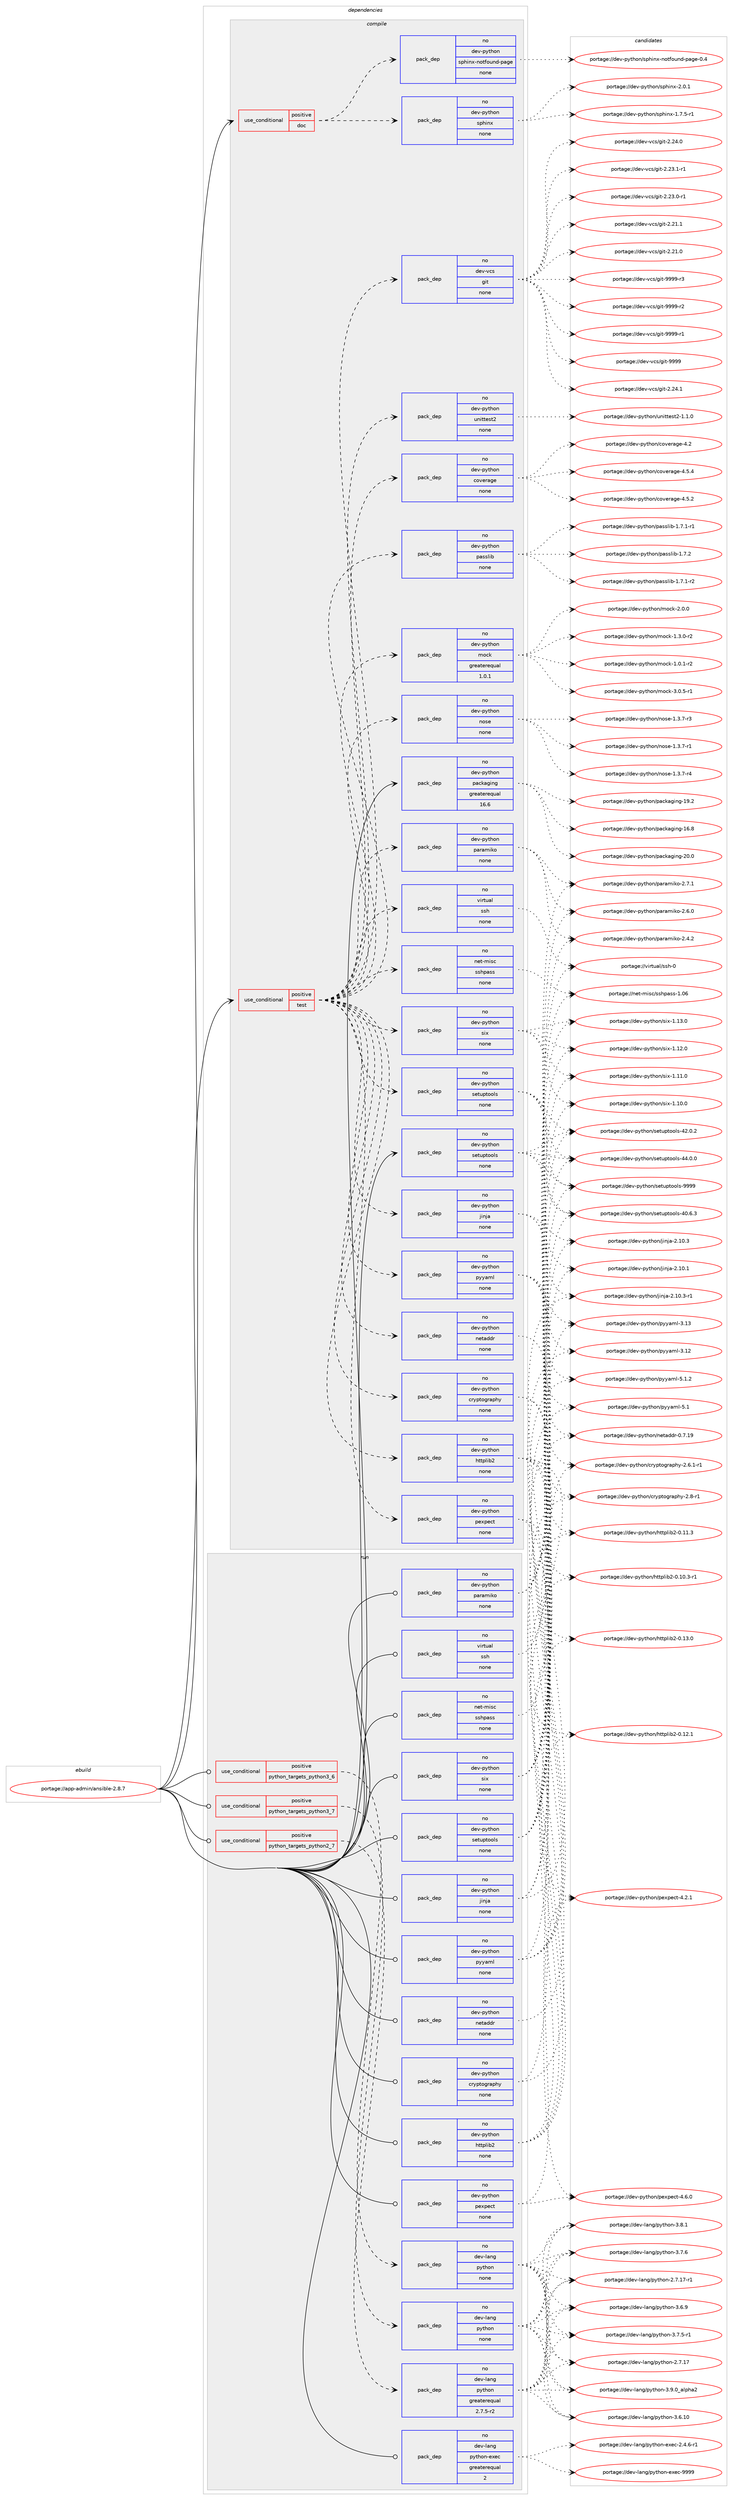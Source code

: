 digraph prolog {

# *************
# Graph options
# *************

newrank=true;
concentrate=true;
compound=true;
graph [rankdir=LR,fontname=Helvetica,fontsize=10,ranksep=1.5];#, ranksep=2.5, nodesep=0.2];
edge  [arrowhead=vee];
node  [fontname=Helvetica,fontsize=10];

# **********
# The ebuild
# **********

subgraph cluster_leftcol {
color=gray;
label=<<i>ebuild</i>>;
id [label="portage://app-admin/ansible-2.8.7", color=red, width=4, href="../app-admin/ansible-2.8.7.svg"];
}

# ****************
# The dependencies
# ****************

subgraph cluster_midcol {
color=gray;
label=<<i>dependencies</i>>;
subgraph cluster_compile {
fillcolor="#eeeeee";
style=filled;
label=<<i>compile</i>>;
subgraph cond155696 {
dependency658340 [label=<<TABLE BORDER="0" CELLBORDER="1" CELLSPACING="0" CELLPADDING="4"><TR><TD ROWSPAN="3" CELLPADDING="10">use_conditional</TD></TR><TR><TD>positive</TD></TR><TR><TD>doc</TD></TR></TABLE>>, shape=none, color=red];
subgraph pack493858 {
dependency658341 [label=<<TABLE BORDER="0" CELLBORDER="1" CELLSPACING="0" CELLPADDING="4" WIDTH="220"><TR><TD ROWSPAN="6" CELLPADDING="30">pack_dep</TD></TR><TR><TD WIDTH="110">no</TD></TR><TR><TD>dev-python</TD></TR><TR><TD>sphinx</TD></TR><TR><TD>none</TD></TR><TR><TD></TD></TR></TABLE>>, shape=none, color=blue];
}
dependency658340:e -> dependency658341:w [weight=20,style="dashed",arrowhead="vee"];
subgraph pack493859 {
dependency658342 [label=<<TABLE BORDER="0" CELLBORDER="1" CELLSPACING="0" CELLPADDING="4" WIDTH="220"><TR><TD ROWSPAN="6" CELLPADDING="30">pack_dep</TD></TR><TR><TD WIDTH="110">no</TD></TR><TR><TD>dev-python</TD></TR><TR><TD>sphinx-notfound-page</TD></TR><TR><TD>none</TD></TR><TR><TD></TD></TR></TABLE>>, shape=none, color=blue];
}
dependency658340:e -> dependency658342:w [weight=20,style="dashed",arrowhead="vee"];
}
id:e -> dependency658340:w [weight=20,style="solid",arrowhead="vee"];
subgraph cond155697 {
dependency658343 [label=<<TABLE BORDER="0" CELLBORDER="1" CELLSPACING="0" CELLPADDING="4"><TR><TD ROWSPAN="3" CELLPADDING="10">use_conditional</TD></TR><TR><TD>positive</TD></TR><TR><TD>test</TD></TR></TABLE>>, shape=none, color=red];
subgraph pack493860 {
dependency658344 [label=<<TABLE BORDER="0" CELLBORDER="1" CELLSPACING="0" CELLPADDING="4" WIDTH="220"><TR><TD ROWSPAN="6" CELLPADDING="30">pack_dep</TD></TR><TR><TD WIDTH="110">no</TD></TR><TR><TD>dev-python</TD></TR><TR><TD>paramiko</TD></TR><TR><TD>none</TD></TR><TR><TD></TD></TR></TABLE>>, shape=none, color=blue];
}
dependency658343:e -> dependency658344:w [weight=20,style="dashed",arrowhead="vee"];
subgraph pack493861 {
dependency658345 [label=<<TABLE BORDER="0" CELLBORDER="1" CELLSPACING="0" CELLPADDING="4" WIDTH="220"><TR><TD ROWSPAN="6" CELLPADDING="30">pack_dep</TD></TR><TR><TD WIDTH="110">no</TD></TR><TR><TD>dev-python</TD></TR><TR><TD>jinja</TD></TR><TR><TD>none</TD></TR><TR><TD></TD></TR></TABLE>>, shape=none, color=blue];
}
dependency658343:e -> dependency658345:w [weight=20,style="dashed",arrowhead="vee"];
subgraph pack493862 {
dependency658346 [label=<<TABLE BORDER="0" CELLBORDER="1" CELLSPACING="0" CELLPADDING="4" WIDTH="220"><TR><TD ROWSPAN="6" CELLPADDING="30">pack_dep</TD></TR><TR><TD WIDTH="110">no</TD></TR><TR><TD>dev-python</TD></TR><TR><TD>pyyaml</TD></TR><TR><TD>none</TD></TR><TR><TD></TD></TR></TABLE>>, shape=none, color=blue];
}
dependency658343:e -> dependency658346:w [weight=20,style="dashed",arrowhead="vee"];
subgraph pack493863 {
dependency658347 [label=<<TABLE BORDER="0" CELLBORDER="1" CELLSPACING="0" CELLPADDING="4" WIDTH="220"><TR><TD ROWSPAN="6" CELLPADDING="30">pack_dep</TD></TR><TR><TD WIDTH="110">no</TD></TR><TR><TD>dev-python</TD></TR><TR><TD>setuptools</TD></TR><TR><TD>none</TD></TR><TR><TD></TD></TR></TABLE>>, shape=none, color=blue];
}
dependency658343:e -> dependency658347:w [weight=20,style="dashed",arrowhead="vee"];
subgraph pack493864 {
dependency658348 [label=<<TABLE BORDER="0" CELLBORDER="1" CELLSPACING="0" CELLPADDING="4" WIDTH="220"><TR><TD ROWSPAN="6" CELLPADDING="30">pack_dep</TD></TR><TR><TD WIDTH="110">no</TD></TR><TR><TD>dev-python</TD></TR><TR><TD>cryptography</TD></TR><TR><TD>none</TD></TR><TR><TD></TD></TR></TABLE>>, shape=none, color=blue];
}
dependency658343:e -> dependency658348:w [weight=20,style="dashed",arrowhead="vee"];
subgraph pack493865 {
dependency658349 [label=<<TABLE BORDER="0" CELLBORDER="1" CELLSPACING="0" CELLPADDING="4" WIDTH="220"><TR><TD ROWSPAN="6" CELLPADDING="30">pack_dep</TD></TR><TR><TD WIDTH="110">no</TD></TR><TR><TD>dev-python</TD></TR><TR><TD>httplib2</TD></TR><TR><TD>none</TD></TR><TR><TD></TD></TR></TABLE>>, shape=none, color=blue];
}
dependency658343:e -> dependency658349:w [weight=20,style="dashed",arrowhead="vee"];
subgraph pack493866 {
dependency658350 [label=<<TABLE BORDER="0" CELLBORDER="1" CELLSPACING="0" CELLPADDING="4" WIDTH="220"><TR><TD ROWSPAN="6" CELLPADDING="30">pack_dep</TD></TR><TR><TD WIDTH="110">no</TD></TR><TR><TD>dev-python</TD></TR><TR><TD>six</TD></TR><TR><TD>none</TD></TR><TR><TD></TD></TR></TABLE>>, shape=none, color=blue];
}
dependency658343:e -> dependency658350:w [weight=20,style="dashed",arrowhead="vee"];
subgraph pack493867 {
dependency658351 [label=<<TABLE BORDER="0" CELLBORDER="1" CELLSPACING="0" CELLPADDING="4" WIDTH="220"><TR><TD ROWSPAN="6" CELLPADDING="30">pack_dep</TD></TR><TR><TD WIDTH="110">no</TD></TR><TR><TD>dev-python</TD></TR><TR><TD>netaddr</TD></TR><TR><TD>none</TD></TR><TR><TD></TD></TR></TABLE>>, shape=none, color=blue];
}
dependency658343:e -> dependency658351:w [weight=20,style="dashed",arrowhead="vee"];
subgraph pack493868 {
dependency658352 [label=<<TABLE BORDER="0" CELLBORDER="1" CELLSPACING="0" CELLPADDING="4" WIDTH="220"><TR><TD ROWSPAN="6" CELLPADDING="30">pack_dep</TD></TR><TR><TD WIDTH="110">no</TD></TR><TR><TD>dev-python</TD></TR><TR><TD>pexpect</TD></TR><TR><TD>none</TD></TR><TR><TD></TD></TR></TABLE>>, shape=none, color=blue];
}
dependency658343:e -> dependency658352:w [weight=20,style="dashed",arrowhead="vee"];
subgraph pack493869 {
dependency658353 [label=<<TABLE BORDER="0" CELLBORDER="1" CELLSPACING="0" CELLPADDING="4" WIDTH="220"><TR><TD ROWSPAN="6" CELLPADDING="30">pack_dep</TD></TR><TR><TD WIDTH="110">no</TD></TR><TR><TD>net-misc</TD></TR><TR><TD>sshpass</TD></TR><TR><TD>none</TD></TR><TR><TD></TD></TR></TABLE>>, shape=none, color=blue];
}
dependency658343:e -> dependency658353:w [weight=20,style="dashed",arrowhead="vee"];
subgraph pack493870 {
dependency658354 [label=<<TABLE BORDER="0" CELLBORDER="1" CELLSPACING="0" CELLPADDING="4" WIDTH="220"><TR><TD ROWSPAN="6" CELLPADDING="30">pack_dep</TD></TR><TR><TD WIDTH="110">no</TD></TR><TR><TD>virtual</TD></TR><TR><TD>ssh</TD></TR><TR><TD>none</TD></TR><TR><TD></TD></TR></TABLE>>, shape=none, color=blue];
}
dependency658343:e -> dependency658354:w [weight=20,style="dashed",arrowhead="vee"];
subgraph pack493871 {
dependency658355 [label=<<TABLE BORDER="0" CELLBORDER="1" CELLSPACING="0" CELLPADDING="4" WIDTH="220"><TR><TD ROWSPAN="6" CELLPADDING="30">pack_dep</TD></TR><TR><TD WIDTH="110">no</TD></TR><TR><TD>dev-python</TD></TR><TR><TD>nose</TD></TR><TR><TD>none</TD></TR><TR><TD></TD></TR></TABLE>>, shape=none, color=blue];
}
dependency658343:e -> dependency658355:w [weight=20,style="dashed",arrowhead="vee"];
subgraph pack493872 {
dependency658356 [label=<<TABLE BORDER="0" CELLBORDER="1" CELLSPACING="0" CELLPADDING="4" WIDTH="220"><TR><TD ROWSPAN="6" CELLPADDING="30">pack_dep</TD></TR><TR><TD WIDTH="110">no</TD></TR><TR><TD>dev-python</TD></TR><TR><TD>mock</TD></TR><TR><TD>greaterequal</TD></TR><TR><TD>1.0.1</TD></TR></TABLE>>, shape=none, color=blue];
}
dependency658343:e -> dependency658356:w [weight=20,style="dashed",arrowhead="vee"];
subgraph pack493873 {
dependency658357 [label=<<TABLE BORDER="0" CELLBORDER="1" CELLSPACING="0" CELLPADDING="4" WIDTH="220"><TR><TD ROWSPAN="6" CELLPADDING="30">pack_dep</TD></TR><TR><TD WIDTH="110">no</TD></TR><TR><TD>dev-python</TD></TR><TR><TD>passlib</TD></TR><TR><TD>none</TD></TR><TR><TD></TD></TR></TABLE>>, shape=none, color=blue];
}
dependency658343:e -> dependency658357:w [weight=20,style="dashed",arrowhead="vee"];
subgraph pack493874 {
dependency658358 [label=<<TABLE BORDER="0" CELLBORDER="1" CELLSPACING="0" CELLPADDING="4" WIDTH="220"><TR><TD ROWSPAN="6" CELLPADDING="30">pack_dep</TD></TR><TR><TD WIDTH="110">no</TD></TR><TR><TD>dev-python</TD></TR><TR><TD>coverage</TD></TR><TR><TD>none</TD></TR><TR><TD></TD></TR></TABLE>>, shape=none, color=blue];
}
dependency658343:e -> dependency658358:w [weight=20,style="dashed",arrowhead="vee"];
subgraph pack493875 {
dependency658359 [label=<<TABLE BORDER="0" CELLBORDER="1" CELLSPACING="0" CELLPADDING="4" WIDTH="220"><TR><TD ROWSPAN="6" CELLPADDING="30">pack_dep</TD></TR><TR><TD WIDTH="110">no</TD></TR><TR><TD>dev-python</TD></TR><TR><TD>unittest2</TD></TR><TR><TD>none</TD></TR><TR><TD></TD></TR></TABLE>>, shape=none, color=blue];
}
dependency658343:e -> dependency658359:w [weight=20,style="dashed",arrowhead="vee"];
subgraph pack493876 {
dependency658360 [label=<<TABLE BORDER="0" CELLBORDER="1" CELLSPACING="0" CELLPADDING="4" WIDTH="220"><TR><TD ROWSPAN="6" CELLPADDING="30">pack_dep</TD></TR><TR><TD WIDTH="110">no</TD></TR><TR><TD>dev-vcs</TD></TR><TR><TD>git</TD></TR><TR><TD>none</TD></TR><TR><TD></TD></TR></TABLE>>, shape=none, color=blue];
}
dependency658343:e -> dependency658360:w [weight=20,style="dashed",arrowhead="vee"];
}
id:e -> dependency658343:w [weight=20,style="solid",arrowhead="vee"];
subgraph pack493877 {
dependency658361 [label=<<TABLE BORDER="0" CELLBORDER="1" CELLSPACING="0" CELLPADDING="4" WIDTH="220"><TR><TD ROWSPAN="6" CELLPADDING="30">pack_dep</TD></TR><TR><TD WIDTH="110">no</TD></TR><TR><TD>dev-python</TD></TR><TR><TD>packaging</TD></TR><TR><TD>greaterequal</TD></TR><TR><TD>16.6</TD></TR></TABLE>>, shape=none, color=blue];
}
id:e -> dependency658361:w [weight=20,style="solid",arrowhead="vee"];
subgraph pack493878 {
dependency658362 [label=<<TABLE BORDER="0" CELLBORDER="1" CELLSPACING="0" CELLPADDING="4" WIDTH="220"><TR><TD ROWSPAN="6" CELLPADDING="30">pack_dep</TD></TR><TR><TD WIDTH="110">no</TD></TR><TR><TD>dev-python</TD></TR><TR><TD>setuptools</TD></TR><TR><TD>none</TD></TR><TR><TD></TD></TR></TABLE>>, shape=none, color=blue];
}
id:e -> dependency658362:w [weight=20,style="solid",arrowhead="vee"];
}
subgraph cluster_compileandrun {
fillcolor="#eeeeee";
style=filled;
label=<<i>compile and run</i>>;
}
subgraph cluster_run {
fillcolor="#eeeeee";
style=filled;
label=<<i>run</i>>;
subgraph cond155698 {
dependency658363 [label=<<TABLE BORDER="0" CELLBORDER="1" CELLSPACING="0" CELLPADDING="4"><TR><TD ROWSPAN="3" CELLPADDING="10">use_conditional</TD></TR><TR><TD>positive</TD></TR><TR><TD>python_targets_python2_7</TD></TR></TABLE>>, shape=none, color=red];
subgraph pack493879 {
dependency658364 [label=<<TABLE BORDER="0" CELLBORDER="1" CELLSPACING="0" CELLPADDING="4" WIDTH="220"><TR><TD ROWSPAN="6" CELLPADDING="30">pack_dep</TD></TR><TR><TD WIDTH="110">no</TD></TR><TR><TD>dev-lang</TD></TR><TR><TD>python</TD></TR><TR><TD>greaterequal</TD></TR><TR><TD>2.7.5-r2</TD></TR></TABLE>>, shape=none, color=blue];
}
dependency658363:e -> dependency658364:w [weight=20,style="dashed",arrowhead="vee"];
}
id:e -> dependency658363:w [weight=20,style="solid",arrowhead="odot"];
subgraph cond155699 {
dependency658365 [label=<<TABLE BORDER="0" CELLBORDER="1" CELLSPACING="0" CELLPADDING="4"><TR><TD ROWSPAN="3" CELLPADDING="10">use_conditional</TD></TR><TR><TD>positive</TD></TR><TR><TD>python_targets_python3_6</TD></TR></TABLE>>, shape=none, color=red];
subgraph pack493880 {
dependency658366 [label=<<TABLE BORDER="0" CELLBORDER="1" CELLSPACING="0" CELLPADDING="4" WIDTH="220"><TR><TD ROWSPAN="6" CELLPADDING="30">pack_dep</TD></TR><TR><TD WIDTH="110">no</TD></TR><TR><TD>dev-lang</TD></TR><TR><TD>python</TD></TR><TR><TD>none</TD></TR><TR><TD></TD></TR></TABLE>>, shape=none, color=blue];
}
dependency658365:e -> dependency658366:w [weight=20,style="dashed",arrowhead="vee"];
}
id:e -> dependency658365:w [weight=20,style="solid",arrowhead="odot"];
subgraph cond155700 {
dependency658367 [label=<<TABLE BORDER="0" CELLBORDER="1" CELLSPACING="0" CELLPADDING="4"><TR><TD ROWSPAN="3" CELLPADDING="10">use_conditional</TD></TR><TR><TD>positive</TD></TR><TR><TD>python_targets_python3_7</TD></TR></TABLE>>, shape=none, color=red];
subgraph pack493881 {
dependency658368 [label=<<TABLE BORDER="0" CELLBORDER="1" CELLSPACING="0" CELLPADDING="4" WIDTH="220"><TR><TD ROWSPAN="6" CELLPADDING="30">pack_dep</TD></TR><TR><TD WIDTH="110">no</TD></TR><TR><TD>dev-lang</TD></TR><TR><TD>python</TD></TR><TR><TD>none</TD></TR><TR><TD></TD></TR></TABLE>>, shape=none, color=blue];
}
dependency658367:e -> dependency658368:w [weight=20,style="dashed",arrowhead="vee"];
}
id:e -> dependency658367:w [weight=20,style="solid",arrowhead="odot"];
subgraph pack493882 {
dependency658369 [label=<<TABLE BORDER="0" CELLBORDER="1" CELLSPACING="0" CELLPADDING="4" WIDTH="220"><TR><TD ROWSPAN="6" CELLPADDING="30">pack_dep</TD></TR><TR><TD WIDTH="110">no</TD></TR><TR><TD>dev-lang</TD></TR><TR><TD>python-exec</TD></TR><TR><TD>greaterequal</TD></TR><TR><TD>2</TD></TR></TABLE>>, shape=none, color=blue];
}
id:e -> dependency658369:w [weight=20,style="solid",arrowhead="odot"];
subgraph pack493883 {
dependency658370 [label=<<TABLE BORDER="0" CELLBORDER="1" CELLSPACING="0" CELLPADDING="4" WIDTH="220"><TR><TD ROWSPAN="6" CELLPADDING="30">pack_dep</TD></TR><TR><TD WIDTH="110">no</TD></TR><TR><TD>dev-python</TD></TR><TR><TD>cryptography</TD></TR><TR><TD>none</TD></TR><TR><TD></TD></TR></TABLE>>, shape=none, color=blue];
}
id:e -> dependency658370:w [weight=20,style="solid",arrowhead="odot"];
subgraph pack493884 {
dependency658371 [label=<<TABLE BORDER="0" CELLBORDER="1" CELLSPACING="0" CELLPADDING="4" WIDTH="220"><TR><TD ROWSPAN="6" CELLPADDING="30">pack_dep</TD></TR><TR><TD WIDTH="110">no</TD></TR><TR><TD>dev-python</TD></TR><TR><TD>httplib2</TD></TR><TR><TD>none</TD></TR><TR><TD></TD></TR></TABLE>>, shape=none, color=blue];
}
id:e -> dependency658371:w [weight=20,style="solid",arrowhead="odot"];
subgraph pack493885 {
dependency658372 [label=<<TABLE BORDER="0" CELLBORDER="1" CELLSPACING="0" CELLPADDING="4" WIDTH="220"><TR><TD ROWSPAN="6" CELLPADDING="30">pack_dep</TD></TR><TR><TD WIDTH="110">no</TD></TR><TR><TD>dev-python</TD></TR><TR><TD>jinja</TD></TR><TR><TD>none</TD></TR><TR><TD></TD></TR></TABLE>>, shape=none, color=blue];
}
id:e -> dependency658372:w [weight=20,style="solid",arrowhead="odot"];
subgraph pack493886 {
dependency658373 [label=<<TABLE BORDER="0" CELLBORDER="1" CELLSPACING="0" CELLPADDING="4" WIDTH="220"><TR><TD ROWSPAN="6" CELLPADDING="30">pack_dep</TD></TR><TR><TD WIDTH="110">no</TD></TR><TR><TD>dev-python</TD></TR><TR><TD>netaddr</TD></TR><TR><TD>none</TD></TR><TR><TD></TD></TR></TABLE>>, shape=none, color=blue];
}
id:e -> dependency658373:w [weight=20,style="solid",arrowhead="odot"];
subgraph pack493887 {
dependency658374 [label=<<TABLE BORDER="0" CELLBORDER="1" CELLSPACING="0" CELLPADDING="4" WIDTH="220"><TR><TD ROWSPAN="6" CELLPADDING="30">pack_dep</TD></TR><TR><TD WIDTH="110">no</TD></TR><TR><TD>dev-python</TD></TR><TR><TD>paramiko</TD></TR><TR><TD>none</TD></TR><TR><TD></TD></TR></TABLE>>, shape=none, color=blue];
}
id:e -> dependency658374:w [weight=20,style="solid",arrowhead="odot"];
subgraph pack493888 {
dependency658375 [label=<<TABLE BORDER="0" CELLBORDER="1" CELLSPACING="0" CELLPADDING="4" WIDTH="220"><TR><TD ROWSPAN="6" CELLPADDING="30">pack_dep</TD></TR><TR><TD WIDTH="110">no</TD></TR><TR><TD>dev-python</TD></TR><TR><TD>pexpect</TD></TR><TR><TD>none</TD></TR><TR><TD></TD></TR></TABLE>>, shape=none, color=blue];
}
id:e -> dependency658375:w [weight=20,style="solid",arrowhead="odot"];
subgraph pack493889 {
dependency658376 [label=<<TABLE BORDER="0" CELLBORDER="1" CELLSPACING="0" CELLPADDING="4" WIDTH="220"><TR><TD ROWSPAN="6" CELLPADDING="30">pack_dep</TD></TR><TR><TD WIDTH="110">no</TD></TR><TR><TD>dev-python</TD></TR><TR><TD>pyyaml</TD></TR><TR><TD>none</TD></TR><TR><TD></TD></TR></TABLE>>, shape=none, color=blue];
}
id:e -> dependency658376:w [weight=20,style="solid",arrowhead="odot"];
subgraph pack493890 {
dependency658377 [label=<<TABLE BORDER="0" CELLBORDER="1" CELLSPACING="0" CELLPADDING="4" WIDTH="220"><TR><TD ROWSPAN="6" CELLPADDING="30">pack_dep</TD></TR><TR><TD WIDTH="110">no</TD></TR><TR><TD>dev-python</TD></TR><TR><TD>setuptools</TD></TR><TR><TD>none</TD></TR><TR><TD></TD></TR></TABLE>>, shape=none, color=blue];
}
id:e -> dependency658377:w [weight=20,style="solid",arrowhead="odot"];
subgraph pack493891 {
dependency658378 [label=<<TABLE BORDER="0" CELLBORDER="1" CELLSPACING="0" CELLPADDING="4" WIDTH="220"><TR><TD ROWSPAN="6" CELLPADDING="30">pack_dep</TD></TR><TR><TD WIDTH="110">no</TD></TR><TR><TD>dev-python</TD></TR><TR><TD>six</TD></TR><TR><TD>none</TD></TR><TR><TD></TD></TR></TABLE>>, shape=none, color=blue];
}
id:e -> dependency658378:w [weight=20,style="solid",arrowhead="odot"];
subgraph pack493892 {
dependency658379 [label=<<TABLE BORDER="0" CELLBORDER="1" CELLSPACING="0" CELLPADDING="4" WIDTH="220"><TR><TD ROWSPAN="6" CELLPADDING="30">pack_dep</TD></TR><TR><TD WIDTH="110">no</TD></TR><TR><TD>net-misc</TD></TR><TR><TD>sshpass</TD></TR><TR><TD>none</TD></TR><TR><TD></TD></TR></TABLE>>, shape=none, color=blue];
}
id:e -> dependency658379:w [weight=20,style="solid",arrowhead="odot"];
subgraph pack493893 {
dependency658380 [label=<<TABLE BORDER="0" CELLBORDER="1" CELLSPACING="0" CELLPADDING="4" WIDTH="220"><TR><TD ROWSPAN="6" CELLPADDING="30">pack_dep</TD></TR><TR><TD WIDTH="110">no</TD></TR><TR><TD>virtual</TD></TR><TR><TD>ssh</TD></TR><TR><TD>none</TD></TR><TR><TD></TD></TR></TABLE>>, shape=none, color=blue];
}
id:e -> dependency658380:w [weight=20,style="solid",arrowhead="odot"];
}
}

# **************
# The candidates
# **************

subgraph cluster_choices {
rank=same;
color=gray;
label=<<i>candidates</i>>;

subgraph choice493858 {
color=black;
nodesep=1;
choice1001011184511212111610411111047115112104105110120455046484649 [label="portage://dev-python/sphinx-2.0.1", color=red, width=4,href="../dev-python/sphinx-2.0.1.svg"];
choice10010111845112121116104111110471151121041051101204549465546534511449 [label="portage://dev-python/sphinx-1.7.5-r1", color=red, width=4,href="../dev-python/sphinx-1.7.5-r1.svg"];
dependency658341:e -> choice1001011184511212111610411111047115112104105110120455046484649:w [style=dotted,weight="100"];
dependency658341:e -> choice10010111845112121116104111110471151121041051101204549465546534511449:w [style=dotted,weight="100"];
}
subgraph choice493859 {
color=black;
nodesep=1;
choice100101118451121211161041111104711511210410511012045110111116102111117110100451129710310145484652 [label="portage://dev-python/sphinx-notfound-page-0.4", color=red, width=4,href="../dev-python/sphinx-notfound-page-0.4.svg"];
dependency658342:e -> choice100101118451121211161041111104711511210410511012045110111116102111117110100451129710310145484652:w [style=dotted,weight="100"];
}
subgraph choice493860 {
color=black;
nodesep=1;
choice10010111845112121116104111110471129711497109105107111455046554649 [label="portage://dev-python/paramiko-2.7.1", color=red, width=4,href="../dev-python/paramiko-2.7.1.svg"];
choice10010111845112121116104111110471129711497109105107111455046544648 [label="portage://dev-python/paramiko-2.6.0", color=red, width=4,href="../dev-python/paramiko-2.6.0.svg"];
choice10010111845112121116104111110471129711497109105107111455046524650 [label="portage://dev-python/paramiko-2.4.2", color=red, width=4,href="../dev-python/paramiko-2.4.2.svg"];
dependency658344:e -> choice10010111845112121116104111110471129711497109105107111455046554649:w [style=dotted,weight="100"];
dependency658344:e -> choice10010111845112121116104111110471129711497109105107111455046544648:w [style=dotted,weight="100"];
dependency658344:e -> choice10010111845112121116104111110471129711497109105107111455046524650:w [style=dotted,weight="100"];
}
subgraph choice493861 {
color=black;
nodesep=1;
choice100101118451121211161041111104710610511010697455046494846514511449 [label="portage://dev-python/jinja-2.10.3-r1", color=red, width=4,href="../dev-python/jinja-2.10.3-r1.svg"];
choice10010111845112121116104111110471061051101069745504649484651 [label="portage://dev-python/jinja-2.10.3", color=red, width=4,href="../dev-python/jinja-2.10.3.svg"];
choice10010111845112121116104111110471061051101069745504649484649 [label="portage://dev-python/jinja-2.10.1", color=red, width=4,href="../dev-python/jinja-2.10.1.svg"];
dependency658345:e -> choice100101118451121211161041111104710610511010697455046494846514511449:w [style=dotted,weight="100"];
dependency658345:e -> choice10010111845112121116104111110471061051101069745504649484651:w [style=dotted,weight="100"];
dependency658345:e -> choice10010111845112121116104111110471061051101069745504649484649:w [style=dotted,weight="100"];
}
subgraph choice493862 {
color=black;
nodesep=1;
choice100101118451121211161041111104711212112197109108455346494650 [label="portage://dev-python/pyyaml-5.1.2", color=red, width=4,href="../dev-python/pyyaml-5.1.2.svg"];
choice10010111845112121116104111110471121211219710910845534649 [label="portage://dev-python/pyyaml-5.1", color=red, width=4,href="../dev-python/pyyaml-5.1.svg"];
choice1001011184511212111610411111047112121121971091084551464951 [label="portage://dev-python/pyyaml-3.13", color=red, width=4,href="../dev-python/pyyaml-3.13.svg"];
choice1001011184511212111610411111047112121121971091084551464950 [label="portage://dev-python/pyyaml-3.12", color=red, width=4,href="../dev-python/pyyaml-3.12.svg"];
dependency658346:e -> choice100101118451121211161041111104711212112197109108455346494650:w [style=dotted,weight="100"];
dependency658346:e -> choice10010111845112121116104111110471121211219710910845534649:w [style=dotted,weight="100"];
dependency658346:e -> choice1001011184511212111610411111047112121121971091084551464951:w [style=dotted,weight="100"];
dependency658346:e -> choice1001011184511212111610411111047112121121971091084551464950:w [style=dotted,weight="100"];
}
subgraph choice493863 {
color=black;
nodesep=1;
choice10010111845112121116104111110471151011161171121161111111081154557575757 [label="portage://dev-python/setuptools-9999", color=red, width=4,href="../dev-python/setuptools-9999.svg"];
choice100101118451121211161041111104711510111611711211611111110811545525246484648 [label="portage://dev-python/setuptools-44.0.0", color=red, width=4,href="../dev-python/setuptools-44.0.0.svg"];
choice100101118451121211161041111104711510111611711211611111110811545525046484650 [label="portage://dev-python/setuptools-42.0.2", color=red, width=4,href="../dev-python/setuptools-42.0.2.svg"];
choice100101118451121211161041111104711510111611711211611111110811545524846544651 [label="portage://dev-python/setuptools-40.6.3", color=red, width=4,href="../dev-python/setuptools-40.6.3.svg"];
dependency658347:e -> choice10010111845112121116104111110471151011161171121161111111081154557575757:w [style=dotted,weight="100"];
dependency658347:e -> choice100101118451121211161041111104711510111611711211611111110811545525246484648:w [style=dotted,weight="100"];
dependency658347:e -> choice100101118451121211161041111104711510111611711211611111110811545525046484650:w [style=dotted,weight="100"];
dependency658347:e -> choice100101118451121211161041111104711510111611711211611111110811545524846544651:w [style=dotted,weight="100"];
}
subgraph choice493864 {
color=black;
nodesep=1;
choice10010111845112121116104111110479911412111211611110311497112104121455046564511449 [label="portage://dev-python/cryptography-2.8-r1", color=red, width=4,href="../dev-python/cryptography-2.8-r1.svg"];
choice100101118451121211161041111104799114121112116111103114971121041214550465446494511449 [label="portage://dev-python/cryptography-2.6.1-r1", color=red, width=4,href="../dev-python/cryptography-2.6.1-r1.svg"];
dependency658348:e -> choice10010111845112121116104111110479911412111211611110311497112104121455046564511449:w [style=dotted,weight="100"];
dependency658348:e -> choice100101118451121211161041111104799114121112116111103114971121041214550465446494511449:w [style=dotted,weight="100"];
}
subgraph choice493865 {
color=black;
nodesep=1;
choice1001011184511212111610411111047104116116112108105985045484649514648 [label="portage://dev-python/httplib2-0.13.0", color=red, width=4,href="../dev-python/httplib2-0.13.0.svg"];
choice1001011184511212111610411111047104116116112108105985045484649504649 [label="portage://dev-python/httplib2-0.12.1", color=red, width=4,href="../dev-python/httplib2-0.12.1.svg"];
choice1001011184511212111610411111047104116116112108105985045484649494651 [label="portage://dev-python/httplib2-0.11.3", color=red, width=4,href="../dev-python/httplib2-0.11.3.svg"];
choice10010111845112121116104111110471041161161121081059850454846494846514511449 [label="portage://dev-python/httplib2-0.10.3-r1", color=red, width=4,href="../dev-python/httplib2-0.10.3-r1.svg"];
dependency658349:e -> choice1001011184511212111610411111047104116116112108105985045484649514648:w [style=dotted,weight="100"];
dependency658349:e -> choice1001011184511212111610411111047104116116112108105985045484649504649:w [style=dotted,weight="100"];
dependency658349:e -> choice1001011184511212111610411111047104116116112108105985045484649494651:w [style=dotted,weight="100"];
dependency658349:e -> choice10010111845112121116104111110471041161161121081059850454846494846514511449:w [style=dotted,weight="100"];
}
subgraph choice493866 {
color=black;
nodesep=1;
choice100101118451121211161041111104711510512045494649514648 [label="portage://dev-python/six-1.13.0", color=red, width=4,href="../dev-python/six-1.13.0.svg"];
choice100101118451121211161041111104711510512045494649504648 [label="portage://dev-python/six-1.12.0", color=red, width=4,href="../dev-python/six-1.12.0.svg"];
choice100101118451121211161041111104711510512045494649494648 [label="portage://dev-python/six-1.11.0", color=red, width=4,href="../dev-python/six-1.11.0.svg"];
choice100101118451121211161041111104711510512045494649484648 [label="portage://dev-python/six-1.10.0", color=red, width=4,href="../dev-python/six-1.10.0.svg"];
dependency658350:e -> choice100101118451121211161041111104711510512045494649514648:w [style=dotted,weight="100"];
dependency658350:e -> choice100101118451121211161041111104711510512045494649504648:w [style=dotted,weight="100"];
dependency658350:e -> choice100101118451121211161041111104711510512045494649494648:w [style=dotted,weight="100"];
dependency658350:e -> choice100101118451121211161041111104711510512045494649484648:w [style=dotted,weight="100"];
}
subgraph choice493867 {
color=black;
nodesep=1;
choice10010111845112121116104111110471101011169710010011445484655464957 [label="portage://dev-python/netaddr-0.7.19", color=red, width=4,href="../dev-python/netaddr-0.7.19.svg"];
dependency658351:e -> choice10010111845112121116104111110471101011169710010011445484655464957:w [style=dotted,weight="100"];
}
subgraph choice493868 {
color=black;
nodesep=1;
choice100101118451121211161041111104711210112011210199116455246544648 [label="portage://dev-python/pexpect-4.6.0", color=red, width=4,href="../dev-python/pexpect-4.6.0.svg"];
choice100101118451121211161041111104711210112011210199116455246504649 [label="portage://dev-python/pexpect-4.2.1", color=red, width=4,href="../dev-python/pexpect-4.2.1.svg"];
dependency658352:e -> choice100101118451121211161041111104711210112011210199116455246544648:w [style=dotted,weight="100"];
dependency658352:e -> choice100101118451121211161041111104711210112011210199116455246504649:w [style=dotted,weight="100"];
}
subgraph choice493869 {
color=black;
nodesep=1;
choice110101116451091051159947115115104112971151154549464854 [label="portage://net-misc/sshpass-1.06", color=red, width=4,href="../net-misc/sshpass-1.06.svg"];
dependency658353:e -> choice110101116451091051159947115115104112971151154549464854:w [style=dotted,weight="100"];
}
subgraph choice493870 {
color=black;
nodesep=1;
choice11810511411611797108471151151044548 [label="portage://virtual/ssh-0", color=red, width=4,href="../virtual/ssh-0.svg"];
dependency658354:e -> choice11810511411611797108471151151044548:w [style=dotted,weight="100"];
}
subgraph choice493871 {
color=black;
nodesep=1;
choice10010111845112121116104111110471101111151014549465146554511452 [label="portage://dev-python/nose-1.3.7-r4", color=red, width=4,href="../dev-python/nose-1.3.7-r4.svg"];
choice10010111845112121116104111110471101111151014549465146554511451 [label="portage://dev-python/nose-1.3.7-r3", color=red, width=4,href="../dev-python/nose-1.3.7-r3.svg"];
choice10010111845112121116104111110471101111151014549465146554511449 [label="portage://dev-python/nose-1.3.7-r1", color=red, width=4,href="../dev-python/nose-1.3.7-r1.svg"];
dependency658355:e -> choice10010111845112121116104111110471101111151014549465146554511452:w [style=dotted,weight="100"];
dependency658355:e -> choice10010111845112121116104111110471101111151014549465146554511451:w [style=dotted,weight="100"];
dependency658355:e -> choice10010111845112121116104111110471101111151014549465146554511449:w [style=dotted,weight="100"];
}
subgraph choice493872 {
color=black;
nodesep=1;
choice1001011184511212111610411111047109111991074551464846534511449 [label="portage://dev-python/mock-3.0.5-r1", color=red, width=4,href="../dev-python/mock-3.0.5-r1.svg"];
choice100101118451121211161041111104710911199107455046484648 [label="portage://dev-python/mock-2.0.0", color=red, width=4,href="../dev-python/mock-2.0.0.svg"];
choice1001011184511212111610411111047109111991074549465146484511450 [label="portage://dev-python/mock-1.3.0-r2", color=red, width=4,href="../dev-python/mock-1.3.0-r2.svg"];
choice1001011184511212111610411111047109111991074549464846494511450 [label="portage://dev-python/mock-1.0.1-r2", color=red, width=4,href="../dev-python/mock-1.0.1-r2.svg"];
dependency658356:e -> choice1001011184511212111610411111047109111991074551464846534511449:w [style=dotted,weight="100"];
dependency658356:e -> choice100101118451121211161041111104710911199107455046484648:w [style=dotted,weight="100"];
dependency658356:e -> choice1001011184511212111610411111047109111991074549465146484511450:w [style=dotted,weight="100"];
dependency658356:e -> choice1001011184511212111610411111047109111991074549464846494511450:w [style=dotted,weight="100"];
}
subgraph choice493873 {
color=black;
nodesep=1;
choice10010111845112121116104111110471129711511510810598454946554650 [label="portage://dev-python/passlib-1.7.2", color=red, width=4,href="../dev-python/passlib-1.7.2.svg"];
choice100101118451121211161041111104711297115115108105984549465546494511450 [label="portage://dev-python/passlib-1.7.1-r2", color=red, width=4,href="../dev-python/passlib-1.7.1-r2.svg"];
choice100101118451121211161041111104711297115115108105984549465546494511449 [label="portage://dev-python/passlib-1.7.1-r1", color=red, width=4,href="../dev-python/passlib-1.7.1-r1.svg"];
dependency658357:e -> choice10010111845112121116104111110471129711511510810598454946554650:w [style=dotted,weight="100"];
dependency658357:e -> choice100101118451121211161041111104711297115115108105984549465546494511450:w [style=dotted,weight="100"];
dependency658357:e -> choice100101118451121211161041111104711297115115108105984549465546494511449:w [style=dotted,weight="100"];
}
subgraph choice493874 {
color=black;
nodesep=1;
choice10010111845112121116104111110479911111810111497103101455246534652 [label="portage://dev-python/coverage-4.5.4", color=red, width=4,href="../dev-python/coverage-4.5.4.svg"];
choice10010111845112121116104111110479911111810111497103101455246534650 [label="portage://dev-python/coverage-4.5.2", color=red, width=4,href="../dev-python/coverage-4.5.2.svg"];
choice1001011184511212111610411111047991111181011149710310145524650 [label="portage://dev-python/coverage-4.2", color=red, width=4,href="../dev-python/coverage-4.2.svg"];
dependency658358:e -> choice10010111845112121116104111110479911111810111497103101455246534652:w [style=dotted,weight="100"];
dependency658358:e -> choice10010111845112121116104111110479911111810111497103101455246534650:w [style=dotted,weight="100"];
dependency658358:e -> choice1001011184511212111610411111047991111181011149710310145524650:w [style=dotted,weight="100"];
}
subgraph choice493875 {
color=black;
nodesep=1;
choice100101118451121211161041111104711711010511611610111511650454946494648 [label="portage://dev-python/unittest2-1.1.0", color=red, width=4,href="../dev-python/unittest2-1.1.0.svg"];
dependency658359:e -> choice100101118451121211161041111104711711010511611610111511650454946494648:w [style=dotted,weight="100"];
}
subgraph choice493876 {
color=black;
nodesep=1;
choice10010111845118991154710310511645575757574511451 [label="portage://dev-vcs/git-9999-r3", color=red, width=4,href="../dev-vcs/git-9999-r3.svg"];
choice10010111845118991154710310511645575757574511450 [label="portage://dev-vcs/git-9999-r2", color=red, width=4,href="../dev-vcs/git-9999-r2.svg"];
choice10010111845118991154710310511645575757574511449 [label="portage://dev-vcs/git-9999-r1", color=red, width=4,href="../dev-vcs/git-9999-r1.svg"];
choice1001011184511899115471031051164557575757 [label="portage://dev-vcs/git-9999", color=red, width=4,href="../dev-vcs/git-9999.svg"];
choice10010111845118991154710310511645504650524649 [label="portage://dev-vcs/git-2.24.1", color=red, width=4,href="../dev-vcs/git-2.24.1.svg"];
choice10010111845118991154710310511645504650524648 [label="portage://dev-vcs/git-2.24.0", color=red, width=4,href="../dev-vcs/git-2.24.0.svg"];
choice100101118451189911547103105116455046505146494511449 [label="portage://dev-vcs/git-2.23.1-r1", color=red, width=4,href="../dev-vcs/git-2.23.1-r1.svg"];
choice100101118451189911547103105116455046505146484511449 [label="portage://dev-vcs/git-2.23.0-r1", color=red, width=4,href="../dev-vcs/git-2.23.0-r1.svg"];
choice10010111845118991154710310511645504650494649 [label="portage://dev-vcs/git-2.21.1", color=red, width=4,href="../dev-vcs/git-2.21.1.svg"];
choice10010111845118991154710310511645504650494648 [label="portage://dev-vcs/git-2.21.0", color=red, width=4,href="../dev-vcs/git-2.21.0.svg"];
dependency658360:e -> choice10010111845118991154710310511645575757574511451:w [style=dotted,weight="100"];
dependency658360:e -> choice10010111845118991154710310511645575757574511450:w [style=dotted,weight="100"];
dependency658360:e -> choice10010111845118991154710310511645575757574511449:w [style=dotted,weight="100"];
dependency658360:e -> choice1001011184511899115471031051164557575757:w [style=dotted,weight="100"];
dependency658360:e -> choice10010111845118991154710310511645504650524649:w [style=dotted,weight="100"];
dependency658360:e -> choice10010111845118991154710310511645504650524648:w [style=dotted,weight="100"];
dependency658360:e -> choice100101118451189911547103105116455046505146494511449:w [style=dotted,weight="100"];
dependency658360:e -> choice100101118451189911547103105116455046505146484511449:w [style=dotted,weight="100"];
dependency658360:e -> choice10010111845118991154710310511645504650494649:w [style=dotted,weight="100"];
dependency658360:e -> choice10010111845118991154710310511645504650494648:w [style=dotted,weight="100"];
}
subgraph choice493877 {
color=black;
nodesep=1;
choice10010111845112121116104111110471129799107971031051101034550484648 [label="portage://dev-python/packaging-20.0", color=red, width=4,href="../dev-python/packaging-20.0.svg"];
choice10010111845112121116104111110471129799107971031051101034549574650 [label="portage://dev-python/packaging-19.2", color=red, width=4,href="../dev-python/packaging-19.2.svg"];
choice10010111845112121116104111110471129799107971031051101034549544656 [label="portage://dev-python/packaging-16.8", color=red, width=4,href="../dev-python/packaging-16.8.svg"];
dependency658361:e -> choice10010111845112121116104111110471129799107971031051101034550484648:w [style=dotted,weight="100"];
dependency658361:e -> choice10010111845112121116104111110471129799107971031051101034549574650:w [style=dotted,weight="100"];
dependency658361:e -> choice10010111845112121116104111110471129799107971031051101034549544656:w [style=dotted,weight="100"];
}
subgraph choice493878 {
color=black;
nodesep=1;
choice10010111845112121116104111110471151011161171121161111111081154557575757 [label="portage://dev-python/setuptools-9999", color=red, width=4,href="../dev-python/setuptools-9999.svg"];
choice100101118451121211161041111104711510111611711211611111110811545525246484648 [label="portage://dev-python/setuptools-44.0.0", color=red, width=4,href="../dev-python/setuptools-44.0.0.svg"];
choice100101118451121211161041111104711510111611711211611111110811545525046484650 [label="portage://dev-python/setuptools-42.0.2", color=red, width=4,href="../dev-python/setuptools-42.0.2.svg"];
choice100101118451121211161041111104711510111611711211611111110811545524846544651 [label="portage://dev-python/setuptools-40.6.3", color=red, width=4,href="../dev-python/setuptools-40.6.3.svg"];
dependency658362:e -> choice10010111845112121116104111110471151011161171121161111111081154557575757:w [style=dotted,weight="100"];
dependency658362:e -> choice100101118451121211161041111104711510111611711211611111110811545525246484648:w [style=dotted,weight="100"];
dependency658362:e -> choice100101118451121211161041111104711510111611711211611111110811545525046484650:w [style=dotted,weight="100"];
dependency658362:e -> choice100101118451121211161041111104711510111611711211611111110811545524846544651:w [style=dotted,weight="100"];
}
subgraph choice493879 {
color=black;
nodesep=1;
choice10010111845108971101034711212111610411111045514657464895971081121049750 [label="portage://dev-lang/python-3.9.0_alpha2", color=red, width=4,href="../dev-lang/python-3.9.0_alpha2.svg"];
choice100101118451089711010347112121116104111110455146564649 [label="portage://dev-lang/python-3.8.1", color=red, width=4,href="../dev-lang/python-3.8.1.svg"];
choice100101118451089711010347112121116104111110455146554654 [label="portage://dev-lang/python-3.7.6", color=red, width=4,href="../dev-lang/python-3.7.6.svg"];
choice1001011184510897110103471121211161041111104551465546534511449 [label="portage://dev-lang/python-3.7.5-r1", color=red, width=4,href="../dev-lang/python-3.7.5-r1.svg"];
choice100101118451089711010347112121116104111110455146544657 [label="portage://dev-lang/python-3.6.9", color=red, width=4,href="../dev-lang/python-3.6.9.svg"];
choice10010111845108971101034711212111610411111045514654464948 [label="portage://dev-lang/python-3.6.10", color=red, width=4,href="../dev-lang/python-3.6.10.svg"];
choice100101118451089711010347112121116104111110455046554649554511449 [label="portage://dev-lang/python-2.7.17-r1", color=red, width=4,href="../dev-lang/python-2.7.17-r1.svg"];
choice10010111845108971101034711212111610411111045504655464955 [label="portage://dev-lang/python-2.7.17", color=red, width=4,href="../dev-lang/python-2.7.17.svg"];
dependency658364:e -> choice10010111845108971101034711212111610411111045514657464895971081121049750:w [style=dotted,weight="100"];
dependency658364:e -> choice100101118451089711010347112121116104111110455146564649:w [style=dotted,weight="100"];
dependency658364:e -> choice100101118451089711010347112121116104111110455146554654:w [style=dotted,weight="100"];
dependency658364:e -> choice1001011184510897110103471121211161041111104551465546534511449:w [style=dotted,weight="100"];
dependency658364:e -> choice100101118451089711010347112121116104111110455146544657:w [style=dotted,weight="100"];
dependency658364:e -> choice10010111845108971101034711212111610411111045514654464948:w [style=dotted,weight="100"];
dependency658364:e -> choice100101118451089711010347112121116104111110455046554649554511449:w [style=dotted,weight="100"];
dependency658364:e -> choice10010111845108971101034711212111610411111045504655464955:w [style=dotted,weight="100"];
}
subgraph choice493880 {
color=black;
nodesep=1;
choice10010111845108971101034711212111610411111045514657464895971081121049750 [label="portage://dev-lang/python-3.9.0_alpha2", color=red, width=4,href="../dev-lang/python-3.9.0_alpha2.svg"];
choice100101118451089711010347112121116104111110455146564649 [label="portage://dev-lang/python-3.8.1", color=red, width=4,href="../dev-lang/python-3.8.1.svg"];
choice100101118451089711010347112121116104111110455146554654 [label="portage://dev-lang/python-3.7.6", color=red, width=4,href="../dev-lang/python-3.7.6.svg"];
choice1001011184510897110103471121211161041111104551465546534511449 [label="portage://dev-lang/python-3.7.5-r1", color=red, width=4,href="../dev-lang/python-3.7.5-r1.svg"];
choice100101118451089711010347112121116104111110455146544657 [label="portage://dev-lang/python-3.6.9", color=red, width=4,href="../dev-lang/python-3.6.9.svg"];
choice10010111845108971101034711212111610411111045514654464948 [label="portage://dev-lang/python-3.6.10", color=red, width=4,href="../dev-lang/python-3.6.10.svg"];
choice100101118451089711010347112121116104111110455046554649554511449 [label="portage://dev-lang/python-2.7.17-r1", color=red, width=4,href="../dev-lang/python-2.7.17-r1.svg"];
choice10010111845108971101034711212111610411111045504655464955 [label="portage://dev-lang/python-2.7.17", color=red, width=4,href="../dev-lang/python-2.7.17.svg"];
dependency658366:e -> choice10010111845108971101034711212111610411111045514657464895971081121049750:w [style=dotted,weight="100"];
dependency658366:e -> choice100101118451089711010347112121116104111110455146564649:w [style=dotted,weight="100"];
dependency658366:e -> choice100101118451089711010347112121116104111110455146554654:w [style=dotted,weight="100"];
dependency658366:e -> choice1001011184510897110103471121211161041111104551465546534511449:w [style=dotted,weight="100"];
dependency658366:e -> choice100101118451089711010347112121116104111110455146544657:w [style=dotted,weight="100"];
dependency658366:e -> choice10010111845108971101034711212111610411111045514654464948:w [style=dotted,weight="100"];
dependency658366:e -> choice100101118451089711010347112121116104111110455046554649554511449:w [style=dotted,weight="100"];
dependency658366:e -> choice10010111845108971101034711212111610411111045504655464955:w [style=dotted,weight="100"];
}
subgraph choice493881 {
color=black;
nodesep=1;
choice10010111845108971101034711212111610411111045514657464895971081121049750 [label="portage://dev-lang/python-3.9.0_alpha2", color=red, width=4,href="../dev-lang/python-3.9.0_alpha2.svg"];
choice100101118451089711010347112121116104111110455146564649 [label="portage://dev-lang/python-3.8.1", color=red, width=4,href="../dev-lang/python-3.8.1.svg"];
choice100101118451089711010347112121116104111110455146554654 [label="portage://dev-lang/python-3.7.6", color=red, width=4,href="../dev-lang/python-3.7.6.svg"];
choice1001011184510897110103471121211161041111104551465546534511449 [label="portage://dev-lang/python-3.7.5-r1", color=red, width=4,href="../dev-lang/python-3.7.5-r1.svg"];
choice100101118451089711010347112121116104111110455146544657 [label="portage://dev-lang/python-3.6.9", color=red, width=4,href="../dev-lang/python-3.6.9.svg"];
choice10010111845108971101034711212111610411111045514654464948 [label="portage://dev-lang/python-3.6.10", color=red, width=4,href="../dev-lang/python-3.6.10.svg"];
choice100101118451089711010347112121116104111110455046554649554511449 [label="portage://dev-lang/python-2.7.17-r1", color=red, width=4,href="../dev-lang/python-2.7.17-r1.svg"];
choice10010111845108971101034711212111610411111045504655464955 [label="portage://dev-lang/python-2.7.17", color=red, width=4,href="../dev-lang/python-2.7.17.svg"];
dependency658368:e -> choice10010111845108971101034711212111610411111045514657464895971081121049750:w [style=dotted,weight="100"];
dependency658368:e -> choice100101118451089711010347112121116104111110455146564649:w [style=dotted,weight="100"];
dependency658368:e -> choice100101118451089711010347112121116104111110455146554654:w [style=dotted,weight="100"];
dependency658368:e -> choice1001011184510897110103471121211161041111104551465546534511449:w [style=dotted,weight="100"];
dependency658368:e -> choice100101118451089711010347112121116104111110455146544657:w [style=dotted,weight="100"];
dependency658368:e -> choice10010111845108971101034711212111610411111045514654464948:w [style=dotted,weight="100"];
dependency658368:e -> choice100101118451089711010347112121116104111110455046554649554511449:w [style=dotted,weight="100"];
dependency658368:e -> choice10010111845108971101034711212111610411111045504655464955:w [style=dotted,weight="100"];
}
subgraph choice493882 {
color=black;
nodesep=1;
choice10010111845108971101034711212111610411111045101120101994557575757 [label="portage://dev-lang/python-exec-9999", color=red, width=4,href="../dev-lang/python-exec-9999.svg"];
choice10010111845108971101034711212111610411111045101120101994550465246544511449 [label="portage://dev-lang/python-exec-2.4.6-r1", color=red, width=4,href="../dev-lang/python-exec-2.4.6-r1.svg"];
dependency658369:e -> choice10010111845108971101034711212111610411111045101120101994557575757:w [style=dotted,weight="100"];
dependency658369:e -> choice10010111845108971101034711212111610411111045101120101994550465246544511449:w [style=dotted,weight="100"];
}
subgraph choice493883 {
color=black;
nodesep=1;
choice10010111845112121116104111110479911412111211611110311497112104121455046564511449 [label="portage://dev-python/cryptography-2.8-r1", color=red, width=4,href="../dev-python/cryptography-2.8-r1.svg"];
choice100101118451121211161041111104799114121112116111103114971121041214550465446494511449 [label="portage://dev-python/cryptography-2.6.1-r1", color=red, width=4,href="../dev-python/cryptography-2.6.1-r1.svg"];
dependency658370:e -> choice10010111845112121116104111110479911412111211611110311497112104121455046564511449:w [style=dotted,weight="100"];
dependency658370:e -> choice100101118451121211161041111104799114121112116111103114971121041214550465446494511449:w [style=dotted,weight="100"];
}
subgraph choice493884 {
color=black;
nodesep=1;
choice1001011184511212111610411111047104116116112108105985045484649514648 [label="portage://dev-python/httplib2-0.13.0", color=red, width=4,href="../dev-python/httplib2-0.13.0.svg"];
choice1001011184511212111610411111047104116116112108105985045484649504649 [label="portage://dev-python/httplib2-0.12.1", color=red, width=4,href="../dev-python/httplib2-0.12.1.svg"];
choice1001011184511212111610411111047104116116112108105985045484649494651 [label="portage://dev-python/httplib2-0.11.3", color=red, width=4,href="../dev-python/httplib2-0.11.3.svg"];
choice10010111845112121116104111110471041161161121081059850454846494846514511449 [label="portage://dev-python/httplib2-0.10.3-r1", color=red, width=4,href="../dev-python/httplib2-0.10.3-r1.svg"];
dependency658371:e -> choice1001011184511212111610411111047104116116112108105985045484649514648:w [style=dotted,weight="100"];
dependency658371:e -> choice1001011184511212111610411111047104116116112108105985045484649504649:w [style=dotted,weight="100"];
dependency658371:e -> choice1001011184511212111610411111047104116116112108105985045484649494651:w [style=dotted,weight="100"];
dependency658371:e -> choice10010111845112121116104111110471041161161121081059850454846494846514511449:w [style=dotted,weight="100"];
}
subgraph choice493885 {
color=black;
nodesep=1;
choice100101118451121211161041111104710610511010697455046494846514511449 [label="portage://dev-python/jinja-2.10.3-r1", color=red, width=4,href="../dev-python/jinja-2.10.3-r1.svg"];
choice10010111845112121116104111110471061051101069745504649484651 [label="portage://dev-python/jinja-2.10.3", color=red, width=4,href="../dev-python/jinja-2.10.3.svg"];
choice10010111845112121116104111110471061051101069745504649484649 [label="portage://dev-python/jinja-2.10.1", color=red, width=4,href="../dev-python/jinja-2.10.1.svg"];
dependency658372:e -> choice100101118451121211161041111104710610511010697455046494846514511449:w [style=dotted,weight="100"];
dependency658372:e -> choice10010111845112121116104111110471061051101069745504649484651:w [style=dotted,weight="100"];
dependency658372:e -> choice10010111845112121116104111110471061051101069745504649484649:w [style=dotted,weight="100"];
}
subgraph choice493886 {
color=black;
nodesep=1;
choice10010111845112121116104111110471101011169710010011445484655464957 [label="portage://dev-python/netaddr-0.7.19", color=red, width=4,href="../dev-python/netaddr-0.7.19.svg"];
dependency658373:e -> choice10010111845112121116104111110471101011169710010011445484655464957:w [style=dotted,weight="100"];
}
subgraph choice493887 {
color=black;
nodesep=1;
choice10010111845112121116104111110471129711497109105107111455046554649 [label="portage://dev-python/paramiko-2.7.1", color=red, width=4,href="../dev-python/paramiko-2.7.1.svg"];
choice10010111845112121116104111110471129711497109105107111455046544648 [label="portage://dev-python/paramiko-2.6.0", color=red, width=4,href="../dev-python/paramiko-2.6.0.svg"];
choice10010111845112121116104111110471129711497109105107111455046524650 [label="portage://dev-python/paramiko-2.4.2", color=red, width=4,href="../dev-python/paramiko-2.4.2.svg"];
dependency658374:e -> choice10010111845112121116104111110471129711497109105107111455046554649:w [style=dotted,weight="100"];
dependency658374:e -> choice10010111845112121116104111110471129711497109105107111455046544648:w [style=dotted,weight="100"];
dependency658374:e -> choice10010111845112121116104111110471129711497109105107111455046524650:w [style=dotted,weight="100"];
}
subgraph choice493888 {
color=black;
nodesep=1;
choice100101118451121211161041111104711210112011210199116455246544648 [label="portage://dev-python/pexpect-4.6.0", color=red, width=4,href="../dev-python/pexpect-4.6.0.svg"];
choice100101118451121211161041111104711210112011210199116455246504649 [label="portage://dev-python/pexpect-4.2.1", color=red, width=4,href="../dev-python/pexpect-4.2.1.svg"];
dependency658375:e -> choice100101118451121211161041111104711210112011210199116455246544648:w [style=dotted,weight="100"];
dependency658375:e -> choice100101118451121211161041111104711210112011210199116455246504649:w [style=dotted,weight="100"];
}
subgraph choice493889 {
color=black;
nodesep=1;
choice100101118451121211161041111104711212112197109108455346494650 [label="portage://dev-python/pyyaml-5.1.2", color=red, width=4,href="../dev-python/pyyaml-5.1.2.svg"];
choice10010111845112121116104111110471121211219710910845534649 [label="portage://dev-python/pyyaml-5.1", color=red, width=4,href="../dev-python/pyyaml-5.1.svg"];
choice1001011184511212111610411111047112121121971091084551464951 [label="portage://dev-python/pyyaml-3.13", color=red, width=4,href="../dev-python/pyyaml-3.13.svg"];
choice1001011184511212111610411111047112121121971091084551464950 [label="portage://dev-python/pyyaml-3.12", color=red, width=4,href="../dev-python/pyyaml-3.12.svg"];
dependency658376:e -> choice100101118451121211161041111104711212112197109108455346494650:w [style=dotted,weight="100"];
dependency658376:e -> choice10010111845112121116104111110471121211219710910845534649:w [style=dotted,weight="100"];
dependency658376:e -> choice1001011184511212111610411111047112121121971091084551464951:w [style=dotted,weight="100"];
dependency658376:e -> choice1001011184511212111610411111047112121121971091084551464950:w [style=dotted,weight="100"];
}
subgraph choice493890 {
color=black;
nodesep=1;
choice10010111845112121116104111110471151011161171121161111111081154557575757 [label="portage://dev-python/setuptools-9999", color=red, width=4,href="../dev-python/setuptools-9999.svg"];
choice100101118451121211161041111104711510111611711211611111110811545525246484648 [label="portage://dev-python/setuptools-44.0.0", color=red, width=4,href="../dev-python/setuptools-44.0.0.svg"];
choice100101118451121211161041111104711510111611711211611111110811545525046484650 [label="portage://dev-python/setuptools-42.0.2", color=red, width=4,href="../dev-python/setuptools-42.0.2.svg"];
choice100101118451121211161041111104711510111611711211611111110811545524846544651 [label="portage://dev-python/setuptools-40.6.3", color=red, width=4,href="../dev-python/setuptools-40.6.3.svg"];
dependency658377:e -> choice10010111845112121116104111110471151011161171121161111111081154557575757:w [style=dotted,weight="100"];
dependency658377:e -> choice100101118451121211161041111104711510111611711211611111110811545525246484648:w [style=dotted,weight="100"];
dependency658377:e -> choice100101118451121211161041111104711510111611711211611111110811545525046484650:w [style=dotted,weight="100"];
dependency658377:e -> choice100101118451121211161041111104711510111611711211611111110811545524846544651:w [style=dotted,weight="100"];
}
subgraph choice493891 {
color=black;
nodesep=1;
choice100101118451121211161041111104711510512045494649514648 [label="portage://dev-python/six-1.13.0", color=red, width=4,href="../dev-python/six-1.13.0.svg"];
choice100101118451121211161041111104711510512045494649504648 [label="portage://dev-python/six-1.12.0", color=red, width=4,href="../dev-python/six-1.12.0.svg"];
choice100101118451121211161041111104711510512045494649494648 [label="portage://dev-python/six-1.11.0", color=red, width=4,href="../dev-python/six-1.11.0.svg"];
choice100101118451121211161041111104711510512045494649484648 [label="portage://dev-python/six-1.10.0", color=red, width=4,href="../dev-python/six-1.10.0.svg"];
dependency658378:e -> choice100101118451121211161041111104711510512045494649514648:w [style=dotted,weight="100"];
dependency658378:e -> choice100101118451121211161041111104711510512045494649504648:w [style=dotted,weight="100"];
dependency658378:e -> choice100101118451121211161041111104711510512045494649494648:w [style=dotted,weight="100"];
dependency658378:e -> choice100101118451121211161041111104711510512045494649484648:w [style=dotted,weight="100"];
}
subgraph choice493892 {
color=black;
nodesep=1;
choice110101116451091051159947115115104112971151154549464854 [label="portage://net-misc/sshpass-1.06", color=red, width=4,href="../net-misc/sshpass-1.06.svg"];
dependency658379:e -> choice110101116451091051159947115115104112971151154549464854:w [style=dotted,weight="100"];
}
subgraph choice493893 {
color=black;
nodesep=1;
choice11810511411611797108471151151044548 [label="portage://virtual/ssh-0", color=red, width=4,href="../virtual/ssh-0.svg"];
dependency658380:e -> choice11810511411611797108471151151044548:w [style=dotted,weight="100"];
}
}

}
